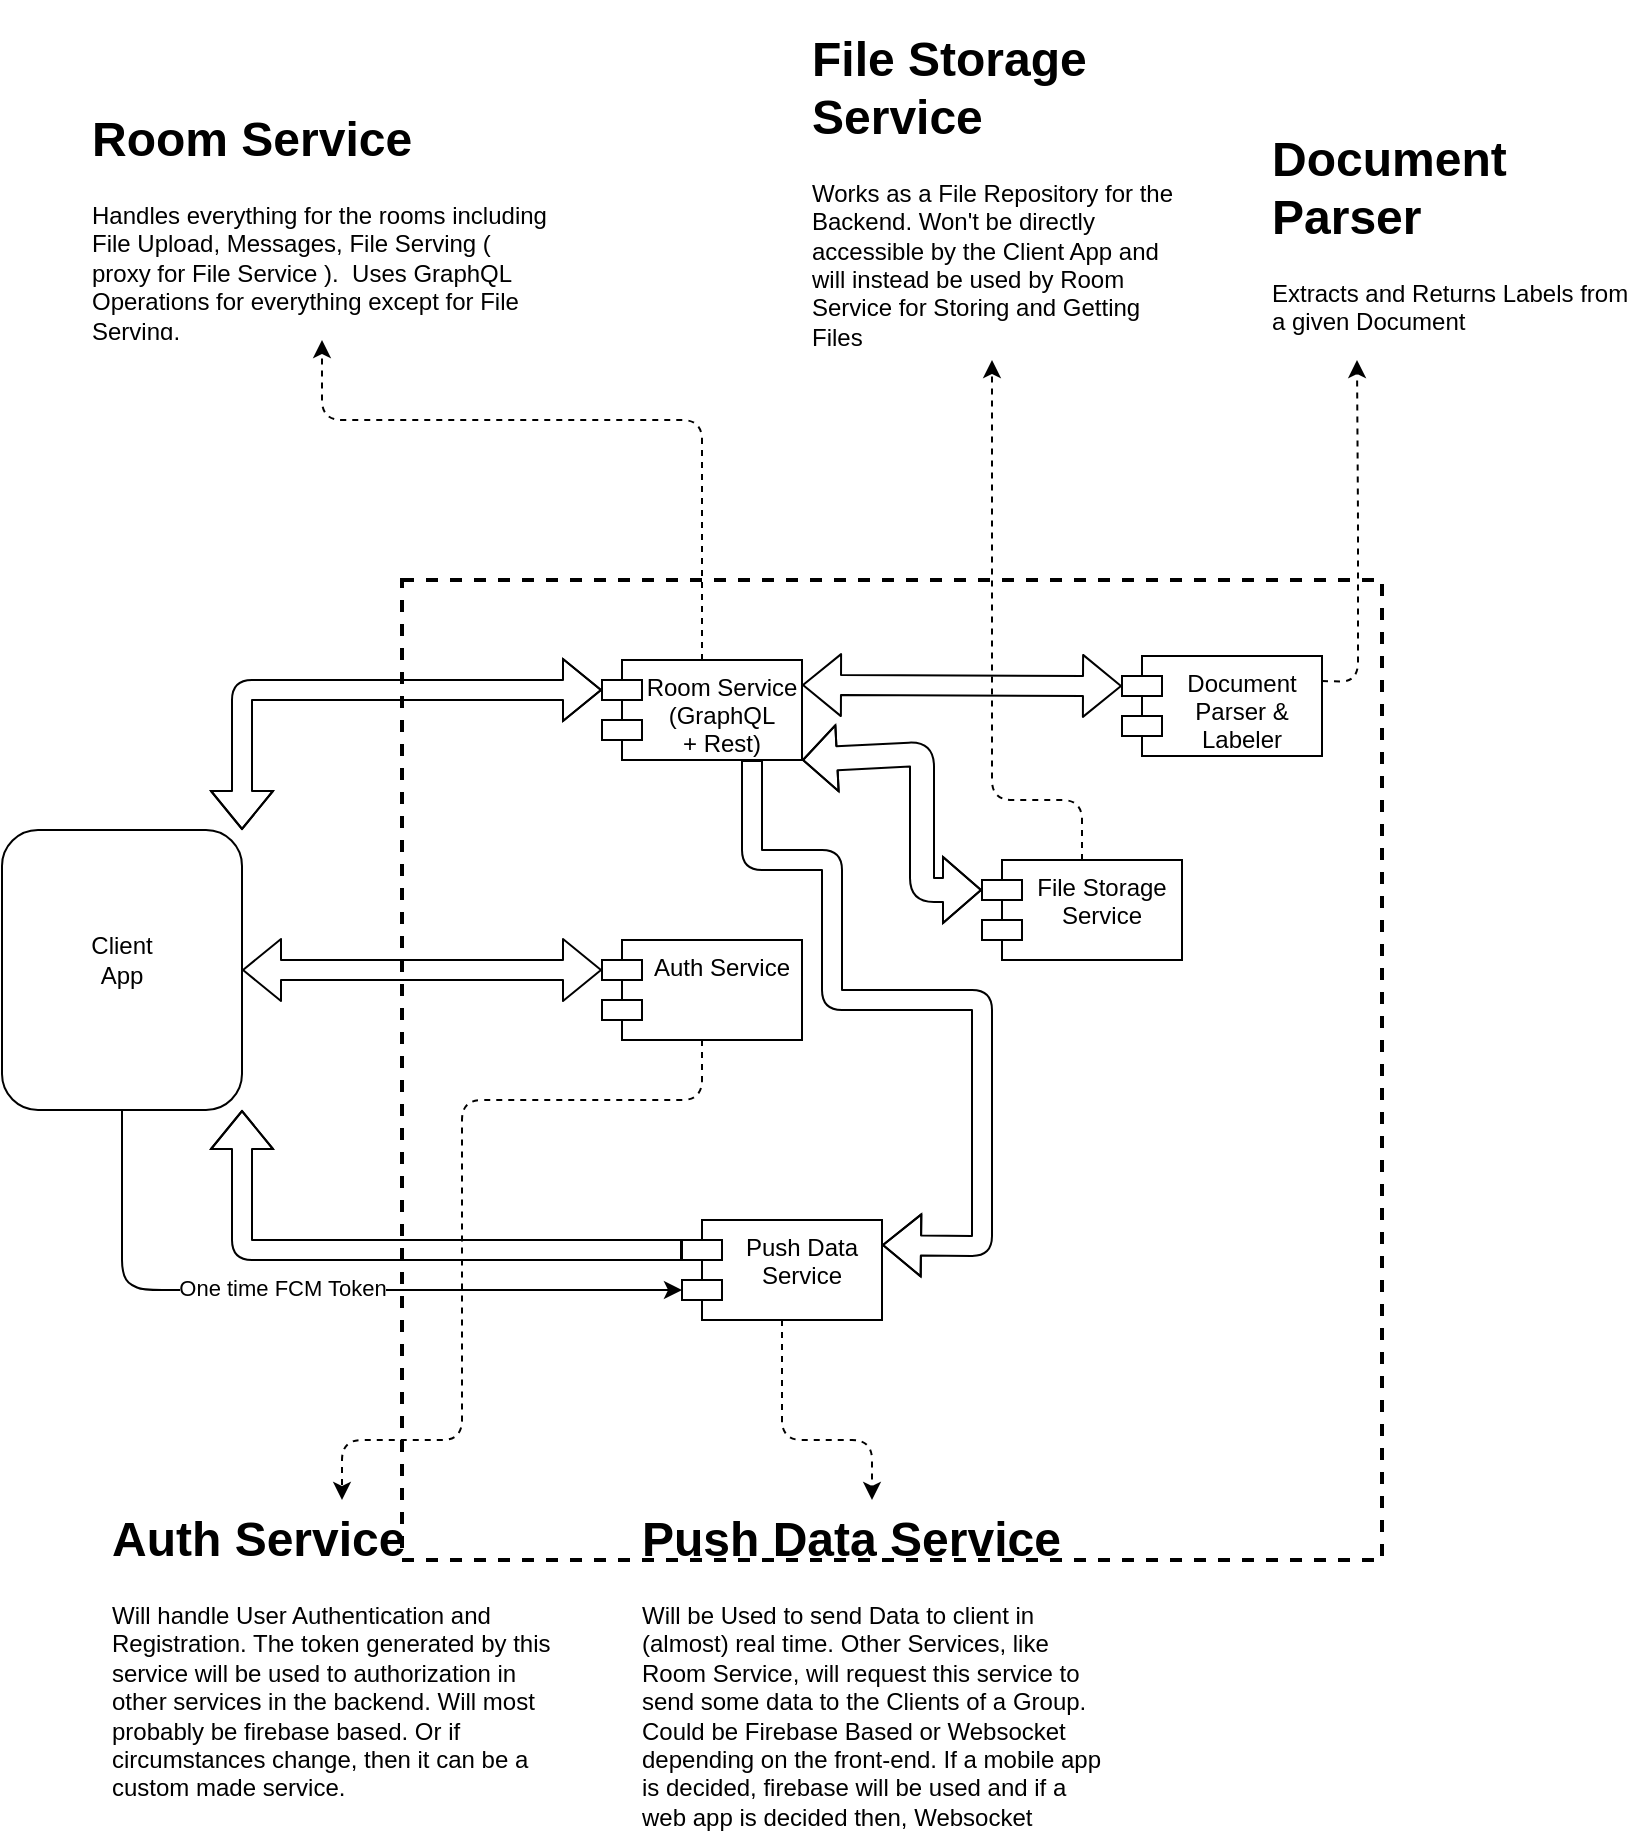 <mxfile version="13.7.5" type="device"><diagram id="xZuNaZKsxhPywpZoDyfG" name="Page-1"><mxGraphModel dx="868" dy="1582" grid="1" gridSize="10" guides="1" tooltips="1" connect="1" arrows="1" fold="1" page="1" pageScale="1" pageWidth="850" pageHeight="1100" math="0" shadow="0"><root><mxCell id="0"/><mxCell id="1" parent="0"/><mxCell id="seQhqeUPMliyfBLAJoqi-1" value="" style="rounded=1;whiteSpace=wrap;html=1;" parent="1" vertex="1"><mxGeometry x="120" y="165" width="120" height="140" as="geometry"/></mxCell><mxCell id="seQhqeUPMliyfBLAJoqi-2" value="Client App" style="text;html=1;strokeColor=none;fillColor=none;align=center;verticalAlign=middle;whiteSpace=wrap;rounded=0;" parent="1" vertex="1"><mxGeometry x="160" y="220" width="40" height="20" as="geometry"/></mxCell><mxCell id="seQhqeUPMliyfBLAJoqi-4" value="" style="whiteSpace=wrap;html=1;aspect=fixed;fillColor=none;dashed=1;strokeWidth=2;" parent="1" vertex="1"><mxGeometry x="320" y="40" width="490" height="490" as="geometry"/></mxCell><mxCell id="seQhqeUPMliyfBLAJoqi-5" value="Room Service&#10;(GraphQL &#10;+ Rest)" style="shape=module;align=left;spacingLeft=20;align=center;verticalAlign=top;strokeWidth=1;" parent="1" vertex="1"><mxGeometry x="420" y="80" width="100" height="50" as="geometry"/></mxCell><mxCell id="seQhqeUPMliyfBLAJoqi-6" value="File Storage &#10;Service&#10;" style="shape=module;align=left;spacingLeft=20;align=center;verticalAlign=top;strokeWidth=1;" parent="1" vertex="1"><mxGeometry x="610" y="180" width="100" height="50" as="geometry"/></mxCell><mxCell id="seQhqeUPMliyfBLAJoqi-7" value="Push Data&#10;Service&#10;" style="shape=module;align=left;spacingLeft=20;align=center;verticalAlign=top;strokeWidth=1;fillColor=#ffffff;" parent="1" vertex="1"><mxGeometry x="460" y="360" width="100" height="50" as="geometry"/></mxCell><mxCell id="seQhqeUPMliyfBLAJoqi-9" value="Auth Service" style="shape=module;align=left;spacingLeft=20;align=center;verticalAlign=top;strokeWidth=1;fillColor=#ffffff;" parent="1" vertex="1"><mxGeometry x="420" y="220" width="100" height="50" as="geometry"/></mxCell><mxCell id="seQhqeUPMliyfBLAJoqi-10" value="" style="shape=flexArrow;endArrow=classic;startArrow=classic;html=1;entryX=0;entryY=0;entryDx=0;entryDy=15;entryPerimeter=0;exitX=1;exitY=0;exitDx=0;exitDy=0;" parent="1" source="seQhqeUPMliyfBLAJoqi-1" target="seQhqeUPMliyfBLAJoqi-5" edge="1"><mxGeometry width="50" height="50" relative="1" as="geometry"><mxPoint x="240" y="180" as="sourcePoint"/><mxPoint x="290" y="130" as="targetPoint"/><Array as="points"><mxPoint x="240" y="95"/></Array></mxGeometry></mxCell><mxCell id="seQhqeUPMliyfBLAJoqi-11" value="" style="shape=flexArrow;endArrow=classic;startArrow=classic;html=1;exitX=1;exitY=0.5;exitDx=0;exitDy=0;entryX=0;entryY=0;entryDx=0;entryDy=15;entryPerimeter=0;" parent="1" source="seQhqeUPMliyfBLAJoqi-1" target="seQhqeUPMliyfBLAJoqi-9" edge="1"><mxGeometry width="50" height="50" relative="1" as="geometry"><mxPoint x="400" y="260" as="sourcePoint"/><mxPoint x="450" y="210" as="targetPoint"/><Array as="points"/></mxGeometry></mxCell><mxCell id="seQhqeUPMliyfBLAJoqi-12" value="" style="shape=flexArrow;endArrow=classic;html=1;exitX=0;exitY=0;exitDx=0;exitDy=15;exitPerimeter=0;entryX=1;entryY=1;entryDx=0;entryDy=0;" parent="1" source="seQhqeUPMliyfBLAJoqi-7" target="seQhqeUPMliyfBLAJoqi-1" edge="1"><mxGeometry width="50" height="50" relative="1" as="geometry"><mxPoint x="400" y="260" as="sourcePoint"/><mxPoint x="450" y="210" as="targetPoint"/><Array as="points"><mxPoint x="240" y="375"/></Array></mxGeometry></mxCell><mxCell id="seQhqeUPMliyfBLAJoqi-13" value="" style="endArrow=classic;html=1;exitX=0.5;exitY=1;exitDx=0;exitDy=0;entryX=0;entryY=0;entryDx=0;entryDy=35;entryPerimeter=0;fontStyle=0" parent="1" source="seQhqeUPMliyfBLAJoqi-1" target="seQhqeUPMliyfBLAJoqi-7" edge="1"><mxGeometry width="50" height="50" relative="1" as="geometry"><mxPoint x="400" y="260" as="sourcePoint"/><mxPoint x="450" y="210" as="targetPoint"/><Array as="points"><mxPoint x="180" y="390"/><mxPoint x="190" y="395"/></Array></mxGeometry></mxCell><mxCell id="seQhqeUPMliyfBLAJoqi-14" value="One time FCM Token" style="edgeLabel;html=1;align=center;verticalAlign=middle;resizable=0;points=[];" parent="seQhqeUPMliyfBLAJoqi-13" vertex="1" connectable="0"><mxGeometry x="0.033" y="-3" relative="1" as="geometry"><mxPoint x="-22.82" y="-4" as="offset"/></mxGeometry></mxCell><mxCell id="seQhqeUPMliyfBLAJoqi-15" value="" style="shape=flexArrow;endArrow=classic;startArrow=classic;html=1;exitX=1;exitY=1;exitDx=0;exitDy=0;entryX=0;entryY=0;entryDx=0;entryDy=15;entryPerimeter=0;width=12;startSize=5.34;" parent="1" source="seQhqeUPMliyfBLAJoqi-5" target="seQhqeUPMliyfBLAJoqi-6" edge="1"><mxGeometry width="50" height="50" relative="1" as="geometry"><mxPoint x="650" y="130" as="sourcePoint"/><mxPoint x="700" y="80" as="targetPoint"/><Array as="points"><mxPoint x="580" y="127"/><mxPoint x="580" y="150"/><mxPoint x="580" y="195"/></Array></mxGeometry></mxCell><mxCell id="seQhqeUPMliyfBLAJoqi-16" value="" style="shape=flexArrow;endArrow=classic;html=1;exitX=0.75;exitY=1;exitDx=0;exitDy=0;entryX=1;entryY=0.25;entryDx=0;entryDy=0;" parent="1" source="seQhqeUPMliyfBLAJoqi-5" target="seQhqeUPMliyfBLAJoqi-7" edge="1"><mxGeometry width="50" height="50" relative="1" as="geometry"><mxPoint x="600" y="290" as="sourcePoint"/><mxPoint x="650" y="240" as="targetPoint"/><Array as="points"><mxPoint x="495" y="180"/><mxPoint x="535" y="180"/><mxPoint x="535" y="250"/><mxPoint x="610" y="250"/><mxPoint x="610" y="373"/></Array></mxGeometry></mxCell><mxCell id="seQhqeUPMliyfBLAJoqi-20" value="&lt;h1&gt;Push Data Service&amp;nbsp;&lt;/h1&gt;&lt;p&gt;Will be Used to send Data to client in (almost) real time. Other Services, like Room Service, will request this service to send some data to the Clients of a Group. Could be Firebase Based or Websocket depending on the front-end. If a mobile app is decided, firebase will be used and if a web app is decided then, Websocket&amp;nbsp;&lt;/p&gt;" style="text;html=1;strokeColor=none;fillColor=none;spacing=5;spacingTop=-20;whiteSpace=wrap;overflow=hidden;rounded=0;" parent="1" vertex="1"><mxGeometry x="435" y="500" width="240" height="170" as="geometry"/></mxCell><mxCell id="seQhqeUPMliyfBLAJoqi-21" value="" style="endArrow=classic;html=1;fillColor=none;exitX=0.5;exitY=1;exitDx=0;exitDy=0;entryX=0.5;entryY=0;entryDx=0;entryDy=0;dashed=1;" parent="1" source="seQhqeUPMliyfBLAJoqi-7" target="seQhqeUPMliyfBLAJoqi-20" edge="1"><mxGeometry width="50" height="50" relative="1" as="geometry"><mxPoint x="510" y="480" as="sourcePoint"/><mxPoint x="560" y="430" as="targetPoint"/><Array as="points"><mxPoint x="510" y="470"/><mxPoint x="555" y="470"/></Array></mxGeometry></mxCell><mxCell id="seQhqeUPMliyfBLAJoqi-22" value="" style="endArrow=classic;html=1;dashed=1;fillColor=none;exitX=0.5;exitY=1;exitDx=0;exitDy=0;entryX=0.5;entryY=0;entryDx=0;entryDy=0;" parent="1" source="seQhqeUPMliyfBLAJoqi-9" target="seQhqeUPMliyfBLAJoqi-28" edge="1"><mxGeometry width="50" height="50" relative="1" as="geometry"><mxPoint x="410" y="340" as="sourcePoint"/><mxPoint x="280" y="501" as="targetPoint"/><Array as="points"><mxPoint x="470" y="300"/><mxPoint x="350" y="300"/><mxPoint x="350" y="470"/><mxPoint x="290" y="470"/></Array></mxGeometry></mxCell><mxCell id="seQhqeUPMliyfBLAJoqi-24" value="&lt;h1&gt;Room Service&amp;nbsp;&lt;/h1&gt;&lt;p&gt;Handles everything for the rooms including File Upload, Messages, File Serving ( proxy for File Service ).&amp;nbsp; Uses GraphQL Operations for everything except for File Serving.&lt;/p&gt;" style="text;html=1;strokeColor=none;fillColor=none;spacing=5;spacingTop=-20;whiteSpace=wrap;overflow=hidden;rounded=0;" parent="1" vertex="1"><mxGeometry x="160" y="-200" width="240" height="120" as="geometry"/></mxCell><mxCell id="seQhqeUPMliyfBLAJoqi-25" value="" style="endArrow=classic;html=1;dashed=1;fillColor=none;entryX=0.5;entryY=1;entryDx=0;entryDy=0;exitX=0.5;exitY=0;exitDx=0;exitDy=0;" parent="1" source="seQhqeUPMliyfBLAJoqi-5" target="seQhqeUPMliyfBLAJoqi-24" edge="1"><mxGeometry width="50" height="50" relative="1" as="geometry"><mxPoint x="310" y="20" as="sourcePoint"/><mxPoint x="360" y="-30" as="targetPoint"/><Array as="points"><mxPoint x="470" y="-40"/><mxPoint x="280" y="-40"/></Array></mxGeometry></mxCell><mxCell id="seQhqeUPMliyfBLAJoqi-26" value="&lt;h1&gt;File Storage Service&lt;/h1&gt;&lt;p&gt;Works as a File Repository for the Backend. Won't be directly accessible by the Client App and will instead be used by Room Service for Storing and Getting Files&lt;/p&gt;" style="text;html=1;strokeColor=none;fillColor=none;spacing=5;spacingTop=-20;whiteSpace=wrap;overflow=hidden;rounded=0;" parent="1" vertex="1"><mxGeometry x="520" y="-240" width="190" height="170" as="geometry"/></mxCell><mxCell id="seQhqeUPMliyfBLAJoqi-27" value="" style="endArrow=classic;html=1;dashed=1;fillColor=none;exitX=0.5;exitY=0;exitDx=0;exitDy=0;entryX=0.5;entryY=1;entryDx=0;entryDy=0;" parent="1" source="seQhqeUPMliyfBLAJoqi-6" target="seQhqeUPMliyfBLAJoqi-26" edge="1"><mxGeometry width="50" height="50" relative="1" as="geometry"><mxPoint x="310" y="20" as="sourcePoint"/><mxPoint x="360" y="-30" as="targetPoint"/><Array as="points"><mxPoint x="660" y="150"/><mxPoint x="615" y="150"/></Array></mxGeometry></mxCell><mxCell id="seQhqeUPMliyfBLAJoqi-28" value="&lt;h1&gt;Auth Service&amp;nbsp;&lt;/h1&gt;&lt;p&gt;Will handle User Authentication and Registration. The token generated by this service will be used to authorization in other services in the backend. Will most probably be firebase based. Or if circumstances change, then it can be a custom made service.&amp;nbsp;&lt;/p&gt;" style="text;html=1;strokeColor=none;fillColor=none;spacing=5;spacingTop=-20;whiteSpace=wrap;overflow=hidden;rounded=0;" parent="1" vertex="1"><mxGeometry x="170" y="500" width="240" height="160" as="geometry"/></mxCell><mxCell id="1bB3ctVORyeZGykDbMJH-2" value="Document &#10;Parser &amp; &#10;Labeler&#10;" style="shape=module;align=left;spacingLeft=20;align=center;verticalAlign=top;strokeWidth=1;" vertex="1" parent="1"><mxGeometry x="680" y="78" width="100" height="50" as="geometry"/></mxCell><mxCell id="1bB3ctVORyeZGykDbMJH-5" value="" style="shape=flexArrow;endArrow=classic;startArrow=classic;html=1;exitX=1;exitY=0.25;exitDx=0;exitDy=0;entryX=0;entryY=0;entryDx=0;entryDy=15;entryPerimeter=0;" edge="1" parent="1" source="seQhqeUPMliyfBLAJoqi-5" target="1bB3ctVORyeZGykDbMJH-2"><mxGeometry width="50" height="50" relative="1" as="geometry"><mxPoint x="610" y="110" as="sourcePoint"/><mxPoint x="660" y="60" as="targetPoint"/></mxGeometry></mxCell><mxCell id="1bB3ctVORyeZGykDbMJH-6" value="&lt;h1&gt;&lt;span&gt;Document Parser&lt;/span&gt;&lt;/h1&gt;&lt;div&gt;&lt;span&gt;Extracts and Returns Labels from a given Document&lt;/span&gt;&lt;/div&gt;" style="text;html=1;strokeColor=none;fillColor=none;spacing=5;spacingTop=-20;whiteSpace=wrap;overflow=hidden;rounded=0;" vertex="1" parent="1"><mxGeometry x="750" y="-190" width="190" height="120" as="geometry"/></mxCell><mxCell id="1bB3ctVORyeZGykDbMJH-7" value="" style="endArrow=classic;html=1;dashed=1;fillColor=none;exitX=1;exitY=0.25;exitDx=0;exitDy=0;entryX=0.25;entryY=1;entryDx=0;entryDy=0;" edge="1" parent="1" source="1bB3ctVORyeZGykDbMJH-2" target="1bB3ctVORyeZGykDbMJH-6"><mxGeometry width="50" height="50" relative="1" as="geometry"><mxPoint x="660" y="180" as="sourcePoint"/><mxPoint x="615" y="-70" as="targetPoint"/><Array as="points"><mxPoint x="798" y="91"/><mxPoint x="798" y="10"/></Array></mxGeometry></mxCell></root></mxGraphModel></diagram></mxfile>